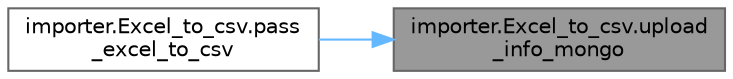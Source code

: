 digraph "importer.Excel_to_csv.upload_info_mongo"
{
 // LATEX_PDF_SIZE
  bgcolor="transparent";
  edge [fontname=Helvetica,fontsize=10,labelfontname=Helvetica,labelfontsize=10];
  node [fontname=Helvetica,fontsize=10,shape=box,height=0.2,width=0.4];
  rankdir="RL";
  Node1 [id="Node000001",label="importer.Excel_to_csv.upload\l_info_mongo",height=0.2,width=0.4,color="gray40", fillcolor="grey60", style="filled", fontcolor="black",tooltip=" "];
  Node1 -> Node2 [id="edge1_Node000001_Node000002",dir="back",color="steelblue1",style="solid",tooltip=" "];
  Node2 [id="Node000002",label="importer.Excel_to_csv.pass\l_excel_to_csv",height=0.2,width=0.4,color="grey40", fillcolor="white", style="filled",URL="$namespaceimporter_1_1_excel__to__csv.html#aa217279e5837dc39a9ad6a2372e67c88",tooltip=" "];
}
